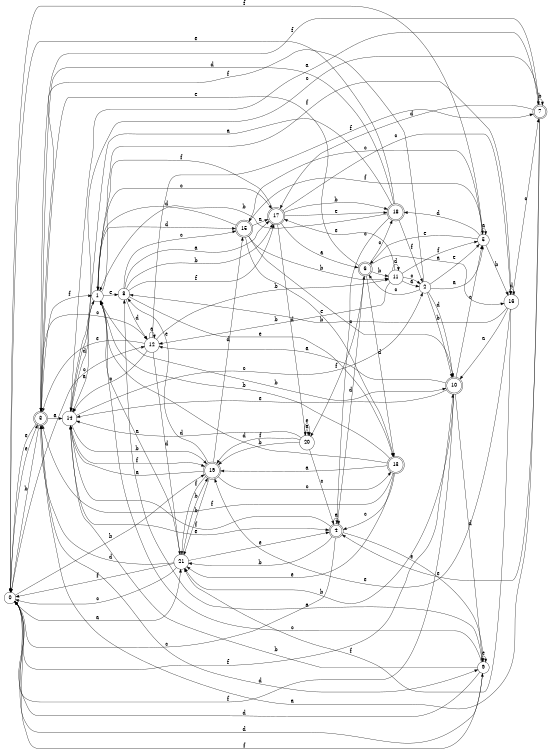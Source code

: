 digraph n18_6 {
__start0 [label="" shape="none"];

rankdir=LR;
size="8,5";

s0 [style="filled", color="black", fillcolor="white" shape="circle", label="0"];
s1 [style="filled", color="black", fillcolor="white" shape="circle", label="1"];
s2 [style="filled", color="black", fillcolor="white" shape="circle", label="2"];
s3 [style="rounded,filled", color="black", fillcolor="white" shape="doublecircle", label="3"];
s4 [style="rounded,filled", color="black", fillcolor="white" shape="doublecircle", label="4"];
s5 [style="filled", color="black", fillcolor="white" shape="circle", label="5"];
s6 [style="rounded,filled", color="black", fillcolor="white" shape="doublecircle", label="6"];
s7 [style="rounded,filled", color="black", fillcolor="white" shape="doublecircle", label="7"];
s8 [style="filled", color="black", fillcolor="white" shape="circle", label="8"];
s9 [style="filled", color="black", fillcolor="white" shape="circle", label="9"];
s10 [style="rounded,filled", color="black", fillcolor="white" shape="doublecircle", label="10"];
s11 [style="filled", color="black", fillcolor="white" shape="circle", label="11"];
s12 [style="filled", color="black", fillcolor="white" shape="circle", label="12"];
s13 [style="rounded,filled", color="black", fillcolor="white" shape="doublecircle", label="13"];
s14 [style="filled", color="black", fillcolor="white" shape="circle", label="14"];
s15 [style="rounded,filled", color="black", fillcolor="white" shape="doublecircle", label="15"];
s16 [style="filled", color="black", fillcolor="white" shape="circle", label="16"];
s17 [style="rounded,filled", color="black", fillcolor="white" shape="doublecircle", label="17"];
s18 [style="rounded,filled", color="black", fillcolor="white" shape="doublecircle", label="18"];
s19 [style="rounded,filled", color="black", fillcolor="white" shape="doublecircle", label="19"];
s20 [style="filled", color="black", fillcolor="white" shape="circle", label="20"];
s21 [style="filled", color="black", fillcolor="white" shape="circle", label="21"];
s0 -> s21 [label="a"];
s0 -> s19 [label="b"];
s0 -> s12 [label="c"];
s0 -> s9 [label="d"];
s0 -> s3 [label="e"];
s0 -> s10 [label="f"];
s1 -> s14 [label="a"];
s1 -> s10 [label="b"];
s1 -> s17 [label="c"];
s1 -> s15 [label="d"];
s1 -> s8 [label="e"];
s1 -> s16 [label="f"];
s2 -> s5 [label="a"];
s2 -> s10 [label="b"];
s2 -> s6 [label="c"];
s2 -> s10 [label="d"];
s2 -> s5 [label="e"];
s2 -> s3 [label="f"];
s3 -> s14 [label="a"];
s3 -> s0 [label="b"];
s3 -> s12 [label="c"];
s3 -> s9 [label="d"];
s3 -> s0 [label="e"];
s3 -> s1 [label="f"];
s4 -> s4 [label="a"];
s4 -> s21 [label="b"];
s4 -> s0 [label="c"];
s4 -> s6 [label="d"];
s4 -> s9 [label="e"];
s4 -> s14 [label="f"];
s5 -> s5 [label="a"];
s5 -> s16 [label="b"];
s5 -> s15 [label="c"];
s5 -> s18 [label="d"];
s5 -> s6 [label="e"];
s5 -> s0 [label="f"];
s6 -> s16 [label="a"];
s6 -> s11 [label="b"];
s6 -> s18 [label="c"];
s6 -> s13 [label="d"];
s6 -> s3 [label="e"];
s6 -> s20 [label="f"];
s7 -> s3 [label="a"];
s7 -> s7 [label="b"];
s7 -> s14 [label="c"];
s7 -> s17 [label="d"];
s7 -> s4 [label="e"];
s7 -> s3 [label="f"];
s8 -> s17 [label="a"];
s8 -> s17 [label="b"];
s8 -> s15 [label="c"];
s8 -> s12 [label="d"];
s8 -> s13 [label="e"];
s8 -> s17 [label="f"];
s9 -> s8 [label="a"];
s9 -> s14 [label="b"];
s9 -> s1 [label="c"];
s9 -> s0 [label="d"];
s9 -> s9 [label="e"];
s9 -> s0 [label="f"];
s10 -> s12 [label="a"];
s10 -> s21 [label="b"];
s10 -> s5 [label="c"];
s10 -> s9 [label="d"];
s10 -> s14 [label="e"];
s10 -> s0 [label="f"];
s11 -> s2 [label="a"];
s11 -> s12 [label="b"];
s11 -> s2 [label="c"];
s11 -> s11 [label="d"];
s11 -> s17 [label="e"];
s11 -> s5 [label="f"];
s12 -> s12 [label="a"];
s12 -> s11 [label="b"];
s12 -> s14 [label="c"];
s12 -> s21 [label="d"];
s12 -> s3 [label="e"];
s12 -> s7 [label="f"];
s13 -> s19 [label="a"];
s13 -> s1 [label="b"];
s13 -> s4 [label="c"];
s13 -> s1 [label="d"];
s13 -> s21 [label="e"];
s13 -> s3 [label="f"];
s14 -> s7 [label="a"];
s14 -> s19 [label="b"];
s14 -> s2 [label="c"];
s14 -> s1 [label="d"];
s14 -> s4 [label="e"];
s14 -> s19 [label="f"];
s15 -> s17 [label="a"];
s15 -> s11 [label="b"];
s15 -> s10 [label="c"];
s15 -> s1 [label="d"];
s15 -> s13 [label="e"];
s15 -> s5 [label="f"];
s16 -> s10 [label="a"];
s16 -> s8 [label="b"];
s16 -> s7 [label="c"];
s16 -> s16 [label="d"];
s16 -> s19 [label="e"];
s16 -> s21 [label="f"];
s17 -> s6 [label="a"];
s17 -> s18 [label="b"];
s17 -> s16 [label="c"];
s17 -> s20 [label="d"];
s17 -> s18 [label="e"];
s17 -> s1 [label="f"];
s18 -> s14 [label="a"];
s18 -> s1 [label="b"];
s18 -> s4 [label="c"];
s18 -> s3 [label="d"];
s18 -> s0 [label="e"];
s18 -> s2 [label="f"];
s19 -> s14 [label="a"];
s19 -> s21 [label="b"];
s19 -> s13 [label="c"];
s19 -> s15 [label="d"];
s19 -> s8 [label="e"];
s19 -> s21 [label="f"];
s20 -> s20 [label="a"];
s20 -> s19 [label="b"];
s20 -> s4 [label="c"];
s20 -> s14 [label="d"];
s20 -> s20 [label="e"];
s20 -> s19 [label="f"];
s21 -> s1 [label="a"];
s21 -> s19 [label="b"];
s21 -> s0 [label="c"];
s21 -> s3 [label="d"];
s21 -> s4 [label="e"];
s21 -> s0 [label="f"];

}